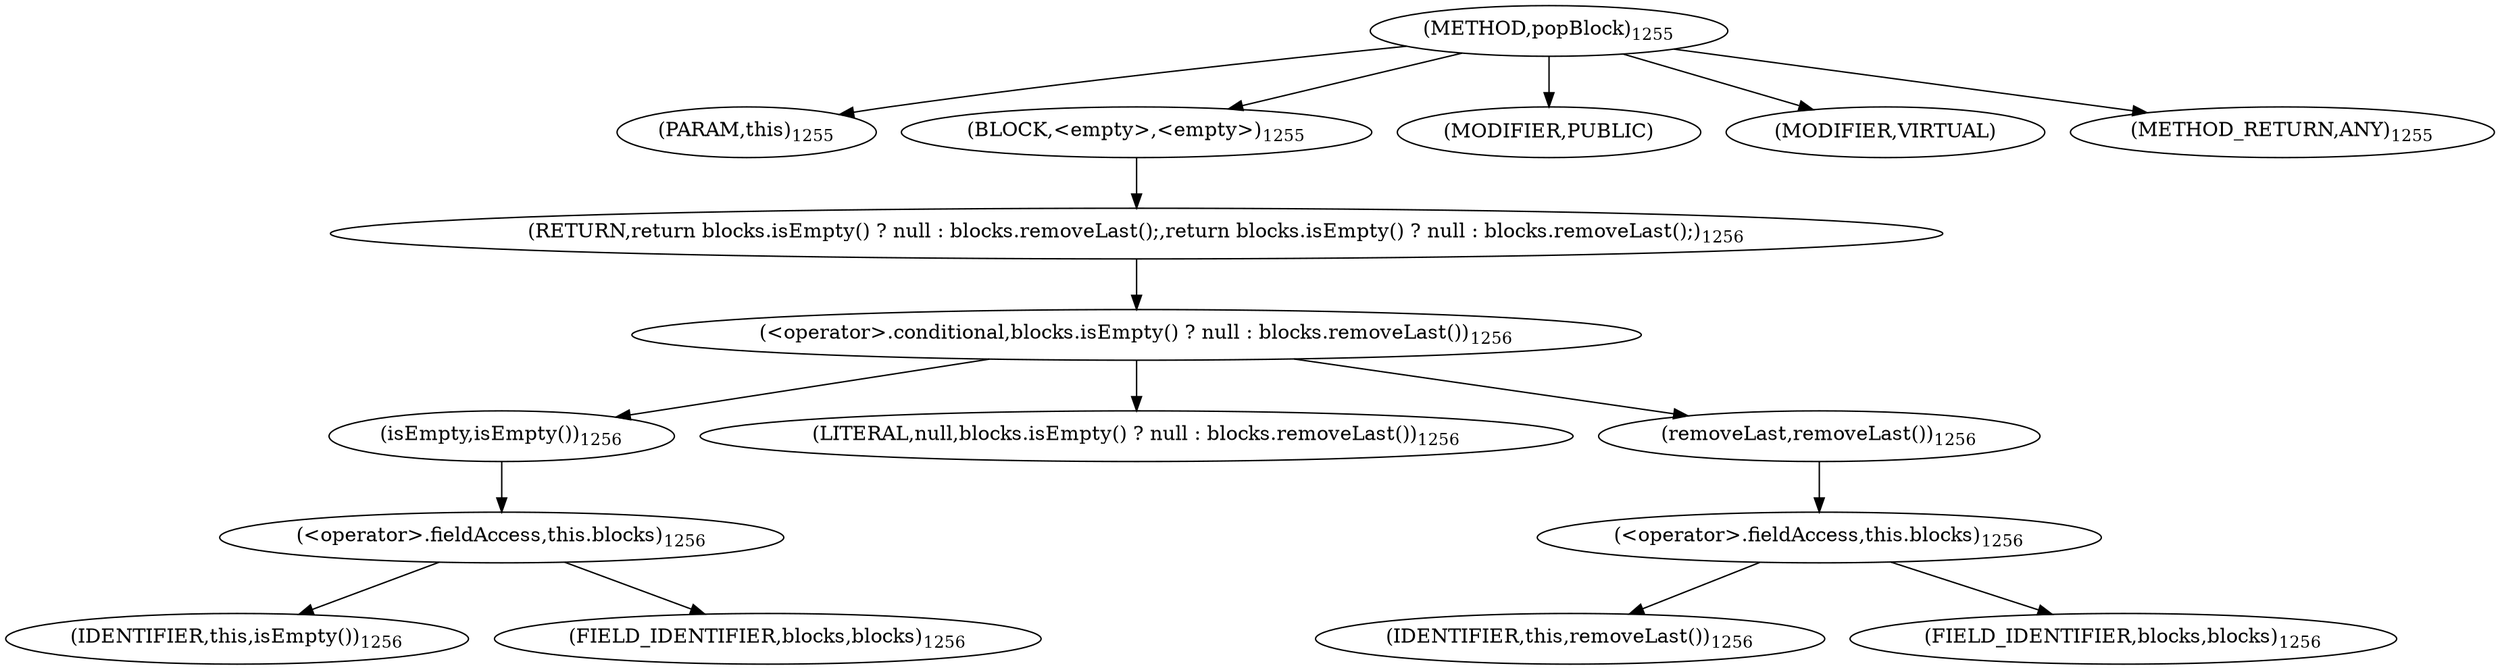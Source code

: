 digraph "popBlock" {  
"2244" [label = <(METHOD,popBlock)<SUB>1255</SUB>> ]
"2245" [label = <(PARAM,this)<SUB>1255</SUB>> ]
"2246" [label = <(BLOCK,&lt;empty&gt;,&lt;empty&gt;)<SUB>1255</SUB>> ]
"2247" [label = <(RETURN,return blocks.isEmpty() ? null : blocks.removeLast();,return blocks.isEmpty() ? null : blocks.removeLast();)<SUB>1256</SUB>> ]
"2248" [label = <(&lt;operator&gt;.conditional,blocks.isEmpty() ? null : blocks.removeLast())<SUB>1256</SUB>> ]
"2249" [label = <(isEmpty,isEmpty())<SUB>1256</SUB>> ]
"2250" [label = <(&lt;operator&gt;.fieldAccess,this.blocks)<SUB>1256</SUB>> ]
"2251" [label = <(IDENTIFIER,this,isEmpty())<SUB>1256</SUB>> ]
"2252" [label = <(FIELD_IDENTIFIER,blocks,blocks)<SUB>1256</SUB>> ]
"2253" [label = <(LITERAL,null,blocks.isEmpty() ? null : blocks.removeLast())<SUB>1256</SUB>> ]
"2254" [label = <(removeLast,removeLast())<SUB>1256</SUB>> ]
"2255" [label = <(&lt;operator&gt;.fieldAccess,this.blocks)<SUB>1256</SUB>> ]
"2256" [label = <(IDENTIFIER,this,removeLast())<SUB>1256</SUB>> ]
"2257" [label = <(FIELD_IDENTIFIER,blocks,blocks)<SUB>1256</SUB>> ]
"2258" [label = <(MODIFIER,PUBLIC)> ]
"2259" [label = <(MODIFIER,VIRTUAL)> ]
"2260" [label = <(METHOD_RETURN,ANY)<SUB>1255</SUB>> ]
  "2244" -> "2245" 
  "2244" -> "2246" 
  "2244" -> "2258" 
  "2244" -> "2259" 
  "2244" -> "2260" 
  "2246" -> "2247" 
  "2247" -> "2248" 
  "2248" -> "2249" 
  "2248" -> "2253" 
  "2248" -> "2254" 
  "2249" -> "2250" 
  "2250" -> "2251" 
  "2250" -> "2252" 
  "2254" -> "2255" 
  "2255" -> "2256" 
  "2255" -> "2257" 
}
